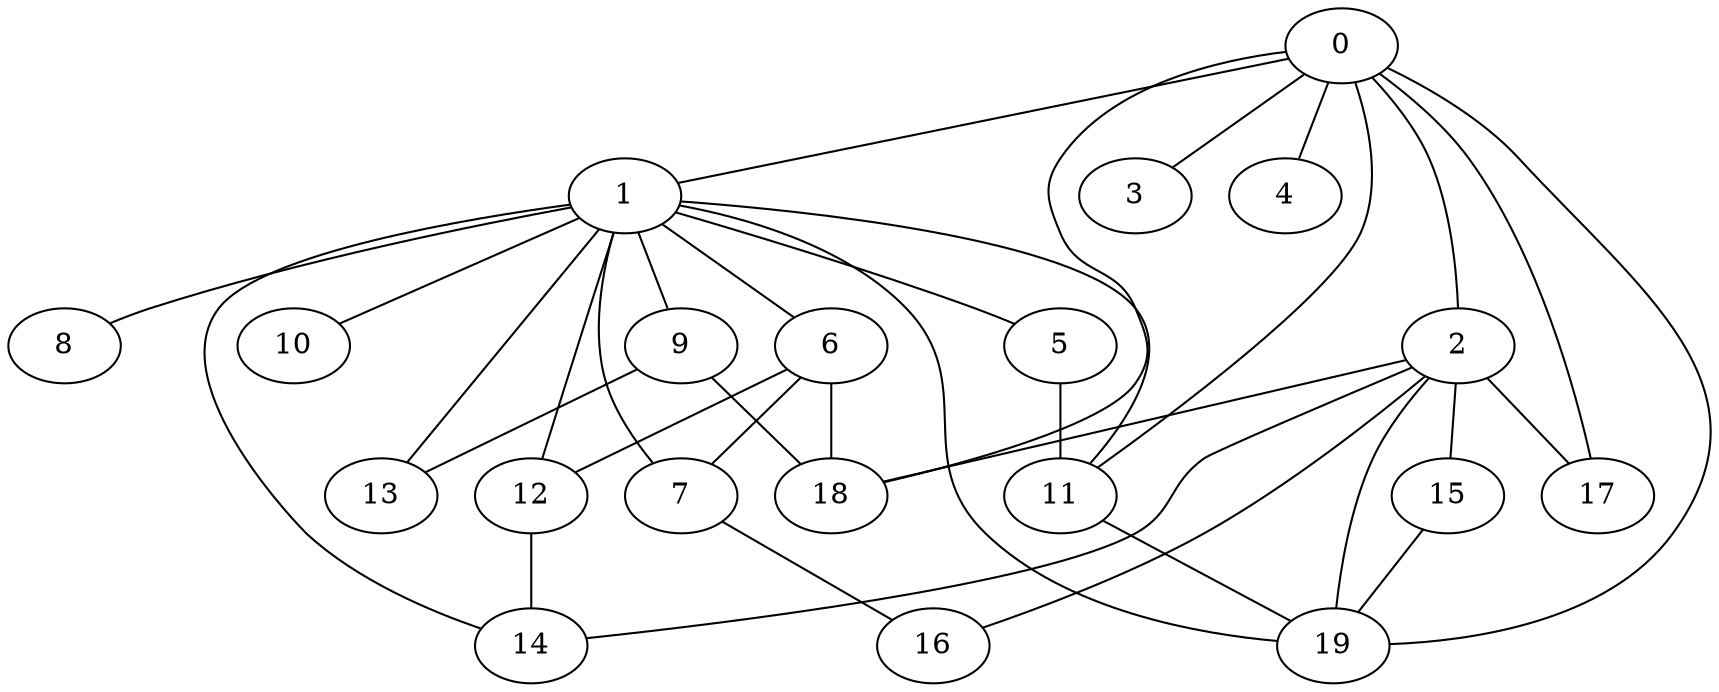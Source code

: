 
graph graphname {
    0 -- 1
0 -- 2
0 -- 3
0 -- 4
0 -- 19
0 -- 18
0 -- 17
0 -- 11
1 -- 5
1 -- 6
1 -- 7
1 -- 8
1 -- 9
1 -- 10
1 -- 11
1 -- 12
1 -- 13
1 -- 14
1 -- 19
2 -- 14
2 -- 15
2 -- 16
2 -- 17
2 -- 18
2 -- 19
5 -- 11
6 -- 18
6 -- 7
6 -- 12
7 -- 16
9 -- 13
9 -- 18
11 -- 19
12 -- 14
15 -- 19

}
